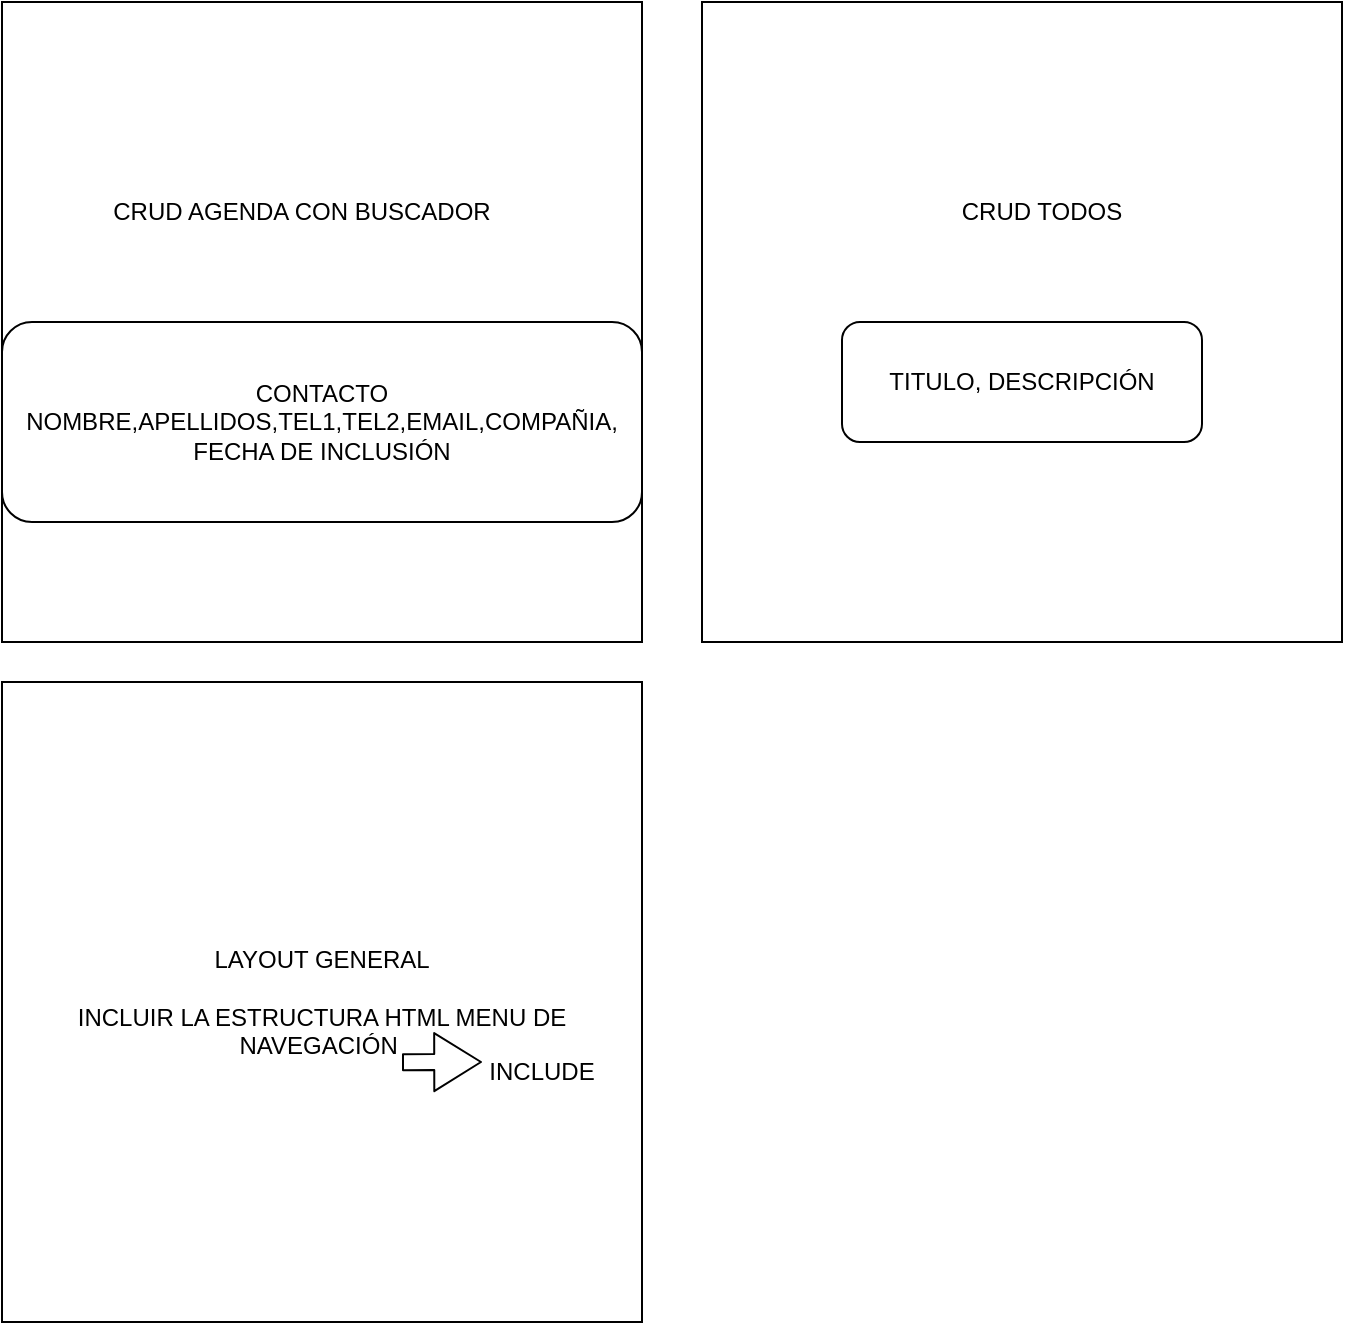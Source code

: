 <mxfile>
    <diagram id="SLbGeW1vmF2xNr093REo" name="Page-1">
        <mxGraphModel dx="603" dy="371" grid="1" gridSize="10" guides="1" tooltips="1" connect="1" arrows="1" fold="1" page="1" pageScale="1" pageWidth="850" pageHeight="1100" math="0" shadow="0">
            <root>
                <mxCell id="0"/>
                <mxCell id="1" parent="0"/>
                <mxCell id="13" value="" style="whiteSpace=wrap;html=1;aspect=fixed;" vertex="1" parent="1">
                    <mxGeometry width="320" height="320" as="geometry"/>
                </mxCell>
                <mxCell id="14" value="CRUD AGENDA CON BUSCADOR" style="text;html=1;strokeColor=none;fillColor=none;align=center;verticalAlign=middle;whiteSpace=wrap;rounded=0;" vertex="1" parent="1">
                    <mxGeometry x="30" y="90" width="240" height="30" as="geometry"/>
                </mxCell>
                <mxCell id="16" value="" style="whiteSpace=wrap;html=1;aspect=fixed;" vertex="1" parent="1">
                    <mxGeometry x="350" width="320" height="320" as="geometry"/>
                </mxCell>
                <mxCell id="17" value="CRUD TODOS" style="text;html=1;strokeColor=none;fillColor=none;align=center;verticalAlign=middle;whiteSpace=wrap;rounded=0;" vertex="1" parent="1">
                    <mxGeometry x="460" y="90" width="120" height="30" as="geometry"/>
                </mxCell>
                <mxCell id="18" value="CONTACTO&lt;br&gt;NOMBRE,APELLIDOS,TEL1,TEL2,EMAIL,COMPAÑIA, FECHA DE INCLUSIÓN" style="rounded=1;whiteSpace=wrap;html=1;" vertex="1" parent="1">
                    <mxGeometry y="160" width="320" height="100" as="geometry"/>
                </mxCell>
                <mxCell id="20" value="TITULO, DESCRIPCIÓN" style="rounded=1;whiteSpace=wrap;html=1;" vertex="1" parent="1">
                    <mxGeometry x="420" y="160" width="180" height="60" as="geometry"/>
                </mxCell>
                <mxCell id="21" value="LAYOUT GENERAL&lt;br&gt;&lt;br&gt;INCLUIR LA ESTRUCTURA HTML MENU DE NAVEGACIÓN&amp;nbsp;" style="whiteSpace=wrap;html=1;aspect=fixed;" vertex="1" parent="1">
                    <mxGeometry y="340" width="320" height="320" as="geometry"/>
                </mxCell>
                <mxCell id="24" value="" style="shape=flexArrow;endArrow=classic;html=1;exitX=0.625;exitY=0.594;exitDx=0;exitDy=0;exitPerimeter=0;width=8;endSize=7.46;" edge="1" parent="1" source="21">
                    <mxGeometry width="50" height="50" relative="1" as="geometry">
                        <mxPoint x="210" y="540" as="sourcePoint"/>
                        <mxPoint x="240" y="530" as="targetPoint"/>
                    </mxGeometry>
                </mxCell>
                <mxCell id="25" value="INCLUDE" style="text;html=1;strokeColor=none;fillColor=none;align=center;verticalAlign=middle;whiteSpace=wrap;rounded=0;" vertex="1" parent="1">
                    <mxGeometry x="240" y="520" width="60" height="30" as="geometry"/>
                </mxCell>
            </root>
        </mxGraphModel>
    </diagram>
</mxfile>